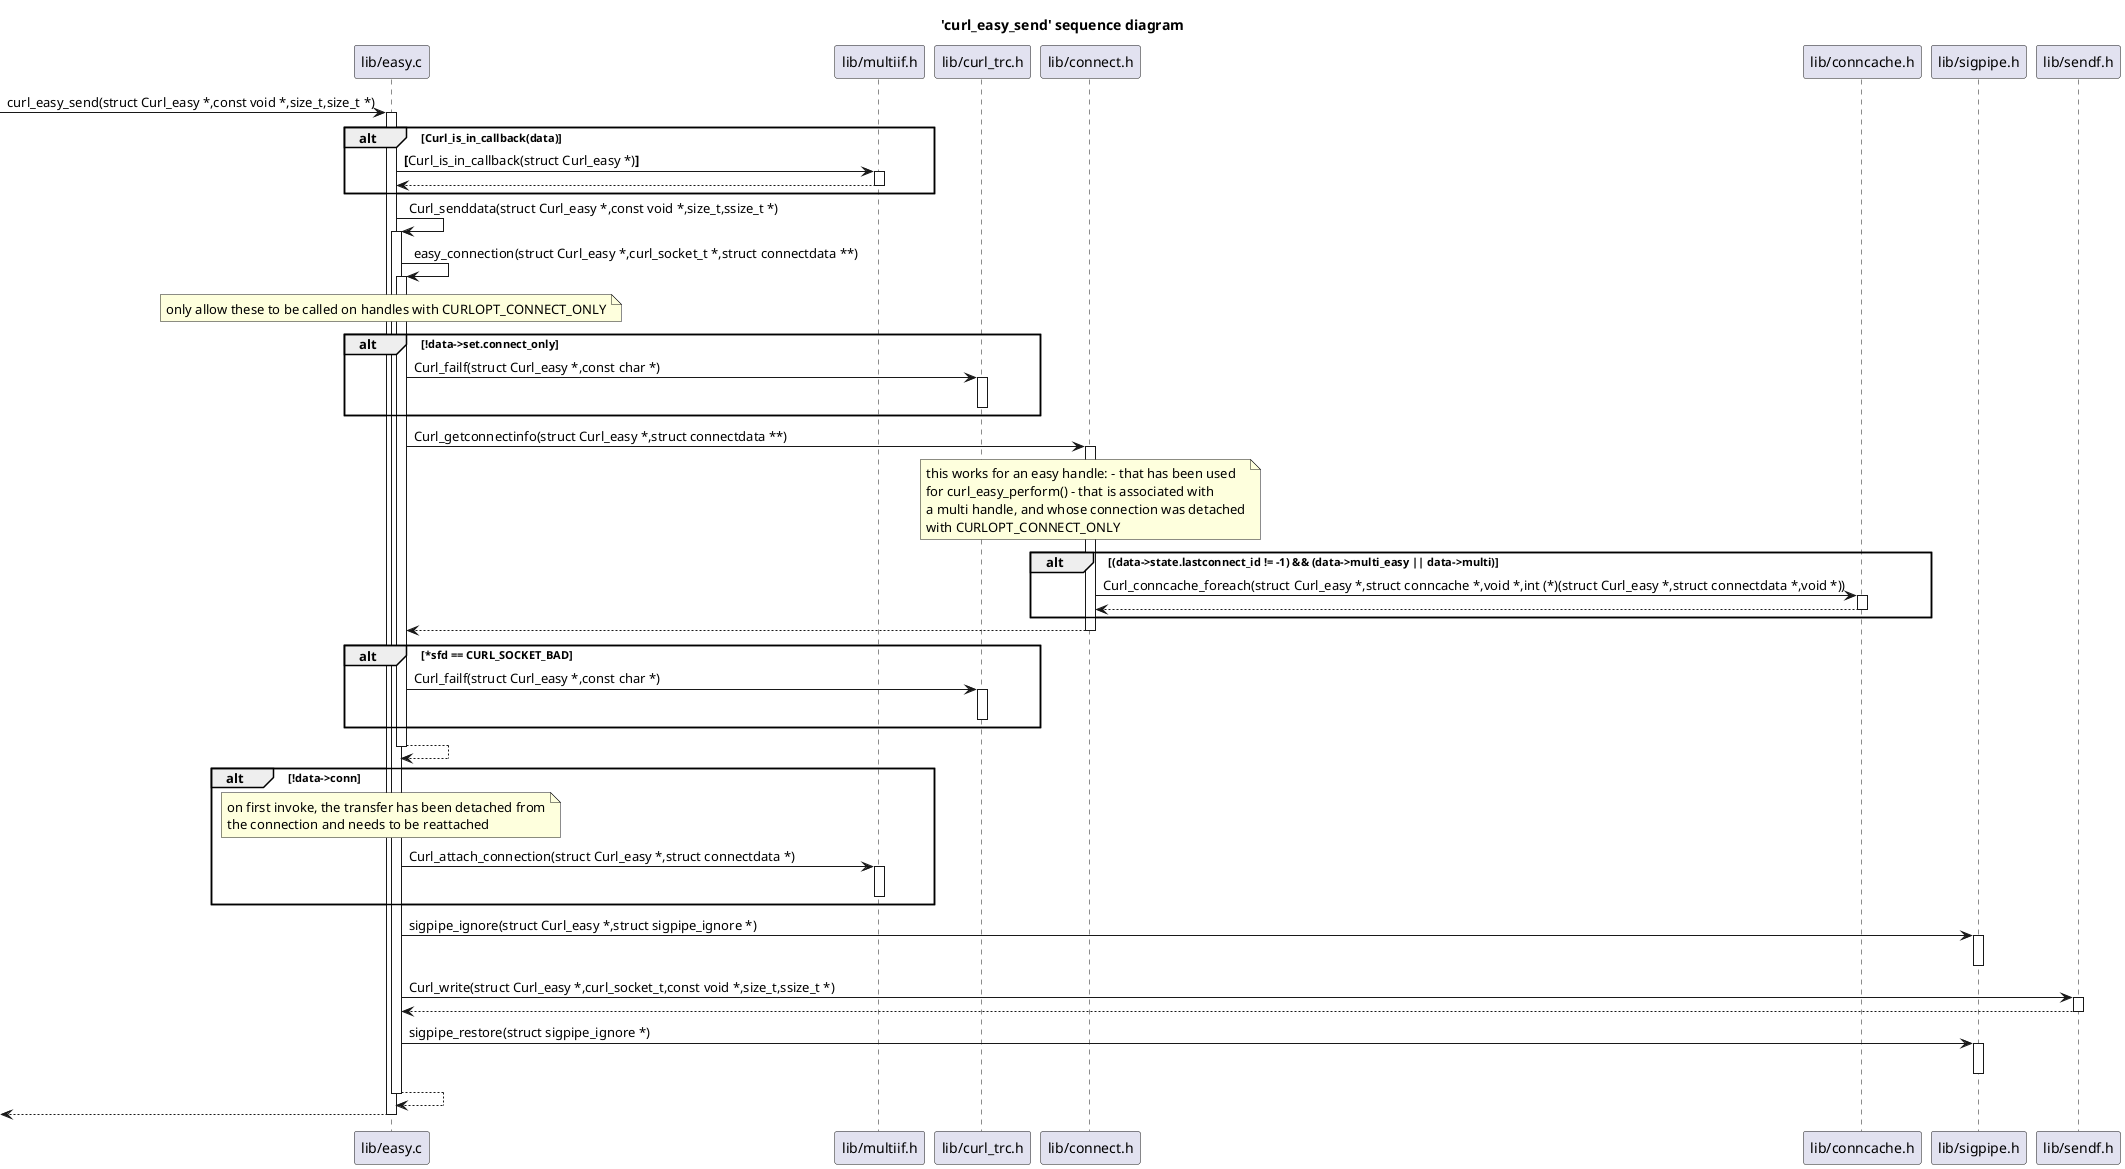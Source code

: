 @startuml
title 'curl_easy_send' sequence diagram
participant "lib/easy.c" as C_0000988842405508541997
[-> C_0000988842405508541997 : curl_easy_send(struct Curl_easy *,const void *,size_t,size_t *)
activate C_0000988842405508541997
alt Curl_is_in_callback(data)
participant "lib/multiif.h" as C_0001679646781133597440
C_0000988842405508541997 -> C_0001679646781133597440 [[https://github.com/curl/curl/blob/5691a6cf363242da38bd7e469b13a2e741a295c6/lib/easy.c#L1294{}]] : **[**Curl_is_in_callback(struct Curl_easy *)**]**
activate C_0001679646781133597440
C_0001679646781133597440 --> C_0000988842405508541997
deactivate C_0001679646781133597440
end
C_0000988842405508541997 -> C_0000988842405508541997 [[https://github.com/curl/curl/blob/5691a6cf363242da38bd7e469b13a2e741a295c6/lib/easy.c#L1297{}]] : Curl_senddata(struct Curl_easy *,const void *,size_t,ssize_t *)
activate C_0000988842405508541997
C_0000988842405508541997 -> C_0000988842405508541997 [[https://github.com/curl/curl/blob/5691a6cf363242da38bd7e469b13a2e741a295c6/lib/easy.c#L1259{}]] : easy_connection(struct Curl_easy *,curl_socket_t *,struct connectdata **)
activate C_0000988842405508541997
note over C_0000988842405508541997
only allow these to be called on handles with CURLOPT_CONNECT_ONLY
end note
alt !data->set.connect_only
participant "lib/curl_trc.h" as C_0001823084709546168225
C_0000988842405508541997 -> C_0001823084709546168225 [[https://github.com/curl/curl/blob/5691a6cf363242da38bd7e469b13a2e741a295c6/lib/easy.c#L1176{}]] : Curl_failf(struct Curl_easy *,const char *)
activate C_0001823084709546168225
deactivate C_0001823084709546168225
end
participant "lib/connect.h" as C_0000405510344894985718
C_0000988842405508541997 -> C_0000405510344894985718 [[https://github.com/curl/curl/blob/5691a6cf363242da38bd7e469b13a2e741a295c6/lib/easy.c#L1180{}]] : Curl_getconnectinfo(struct Curl_easy *,struct connectdata **)
activate C_0000405510344894985718
note over C_0000405510344894985718
this works for an easy handle: - that has been used
for curl_easy_perform() - that is associated with
a multi handle, and whose connection was detached
with CURLOPT_CONNECT_ONLY
end note
alt (data->state.lastconnect_id != -1) && (data->multi_easy || data->multi)
participant "lib/conncache.h" as C_0001466729356487497419
C_0000405510344894985718 -> C_0001466729356487497419 [[https://github.com/curl/curl/blob/5691a6cf363242da38bd7e469b13a2e741a295c6/lib/connect.c#L281{}]] : Curl_conncache_foreach(struct Curl_easy *,struct conncache *,void *,int (*)(struct Curl_easy *,struct connectdata *,void *))
activate C_0001466729356487497419
C_0001466729356487497419 --> C_0000405510344894985718
deactivate C_0001466729356487497419
end
C_0000405510344894985718 --> C_0000988842405508541997
deactivate C_0000405510344894985718
alt *sfd == CURL_SOCKET_BAD
C_0000988842405508541997 -> C_0001823084709546168225 [[https://github.com/curl/curl/blob/5691a6cf363242da38bd7e469b13a2e741a295c6/lib/easy.c#L1183{}]] : Curl_failf(struct Curl_easy *,const char *)
activate C_0001823084709546168225
deactivate C_0001823084709546168225
end
C_0000988842405508541997 --> C_0000988842405508541997
deactivate C_0000988842405508541997
alt !data->conn
note over C_0000988842405508541997
on first invoke, the transfer has been detached from
the connection and needs to be reattached
end note
C_0000988842405508541997 -> C_0001679646781133597440 [[https://github.com/curl/curl/blob/5691a6cf363242da38bd7e469b13a2e741a295c6/lib/easy.c#L1266{}]] : Curl_attach_connection(struct Curl_easy *,struct connectdata *)
activate C_0001679646781133597440
deactivate C_0001679646781133597440
end
participant "lib/sigpipe.h" as C_0000874673245831337321
C_0000988842405508541997 -> C_0000874673245831337321 [[https://github.com/curl/curl/blob/5691a6cf363242da38bd7e469b13a2e741a295c6/lib/easy.c#L1269{}]] : sigpipe_ignore(struct Curl_easy *,struct sigpipe_ignore *)
activate C_0000874673245831337321
deactivate C_0000874673245831337321
participant "lib/sendf.h" as C_0001833444421952963910
C_0000988842405508541997 -> C_0001833444421952963910 [[https://github.com/curl/curl/blob/5691a6cf363242da38bd7e469b13a2e741a295c6/lib/easy.c#L1270{}]] : Curl_write(struct Curl_easy *,curl_socket_t,const void *,size_t,ssize_t *)
activate C_0001833444421952963910
C_0001833444421952963910 --> C_0000988842405508541997
deactivate C_0001833444421952963910
C_0000988842405508541997 -> C_0000874673245831337321 [[https://github.com/curl/curl/blob/5691a6cf363242da38bd7e469b13a2e741a295c6/lib/easy.c#L1271{}]] : sigpipe_restore(struct sigpipe_ignore *)
activate C_0000874673245831337321
deactivate C_0000874673245831337321
C_0000988842405508541997 --> C_0000988842405508541997
deactivate C_0000988842405508541997
[<-- C_0000988842405508541997
deactivate C_0000988842405508541997

'Generated with clang-uml, version 0.5.0-6-gd305902
'LLVM version Ubuntu clang version 17.0.6 (++20231209124227+6009708b4367-1~exp1~20231209124336.77)
@enduml
